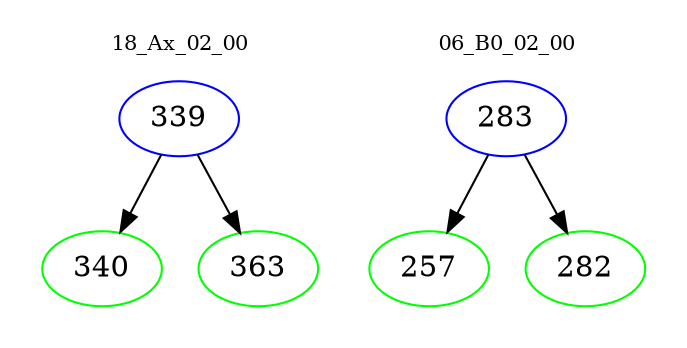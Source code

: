 digraph{
subgraph cluster_0 {
color = white
label = "18_Ax_02_00";
fontsize=10;
T0_339 [label="339", color="blue"]
T0_339 -> T0_340 [color="black"]
T0_340 [label="340", color="green"]
T0_339 -> T0_363 [color="black"]
T0_363 [label="363", color="green"]
}
subgraph cluster_1 {
color = white
label = "06_B0_02_00";
fontsize=10;
T1_283 [label="283", color="blue"]
T1_283 -> T1_257 [color="black"]
T1_257 [label="257", color="green"]
T1_283 -> T1_282 [color="black"]
T1_282 [label="282", color="green"]
}
}
